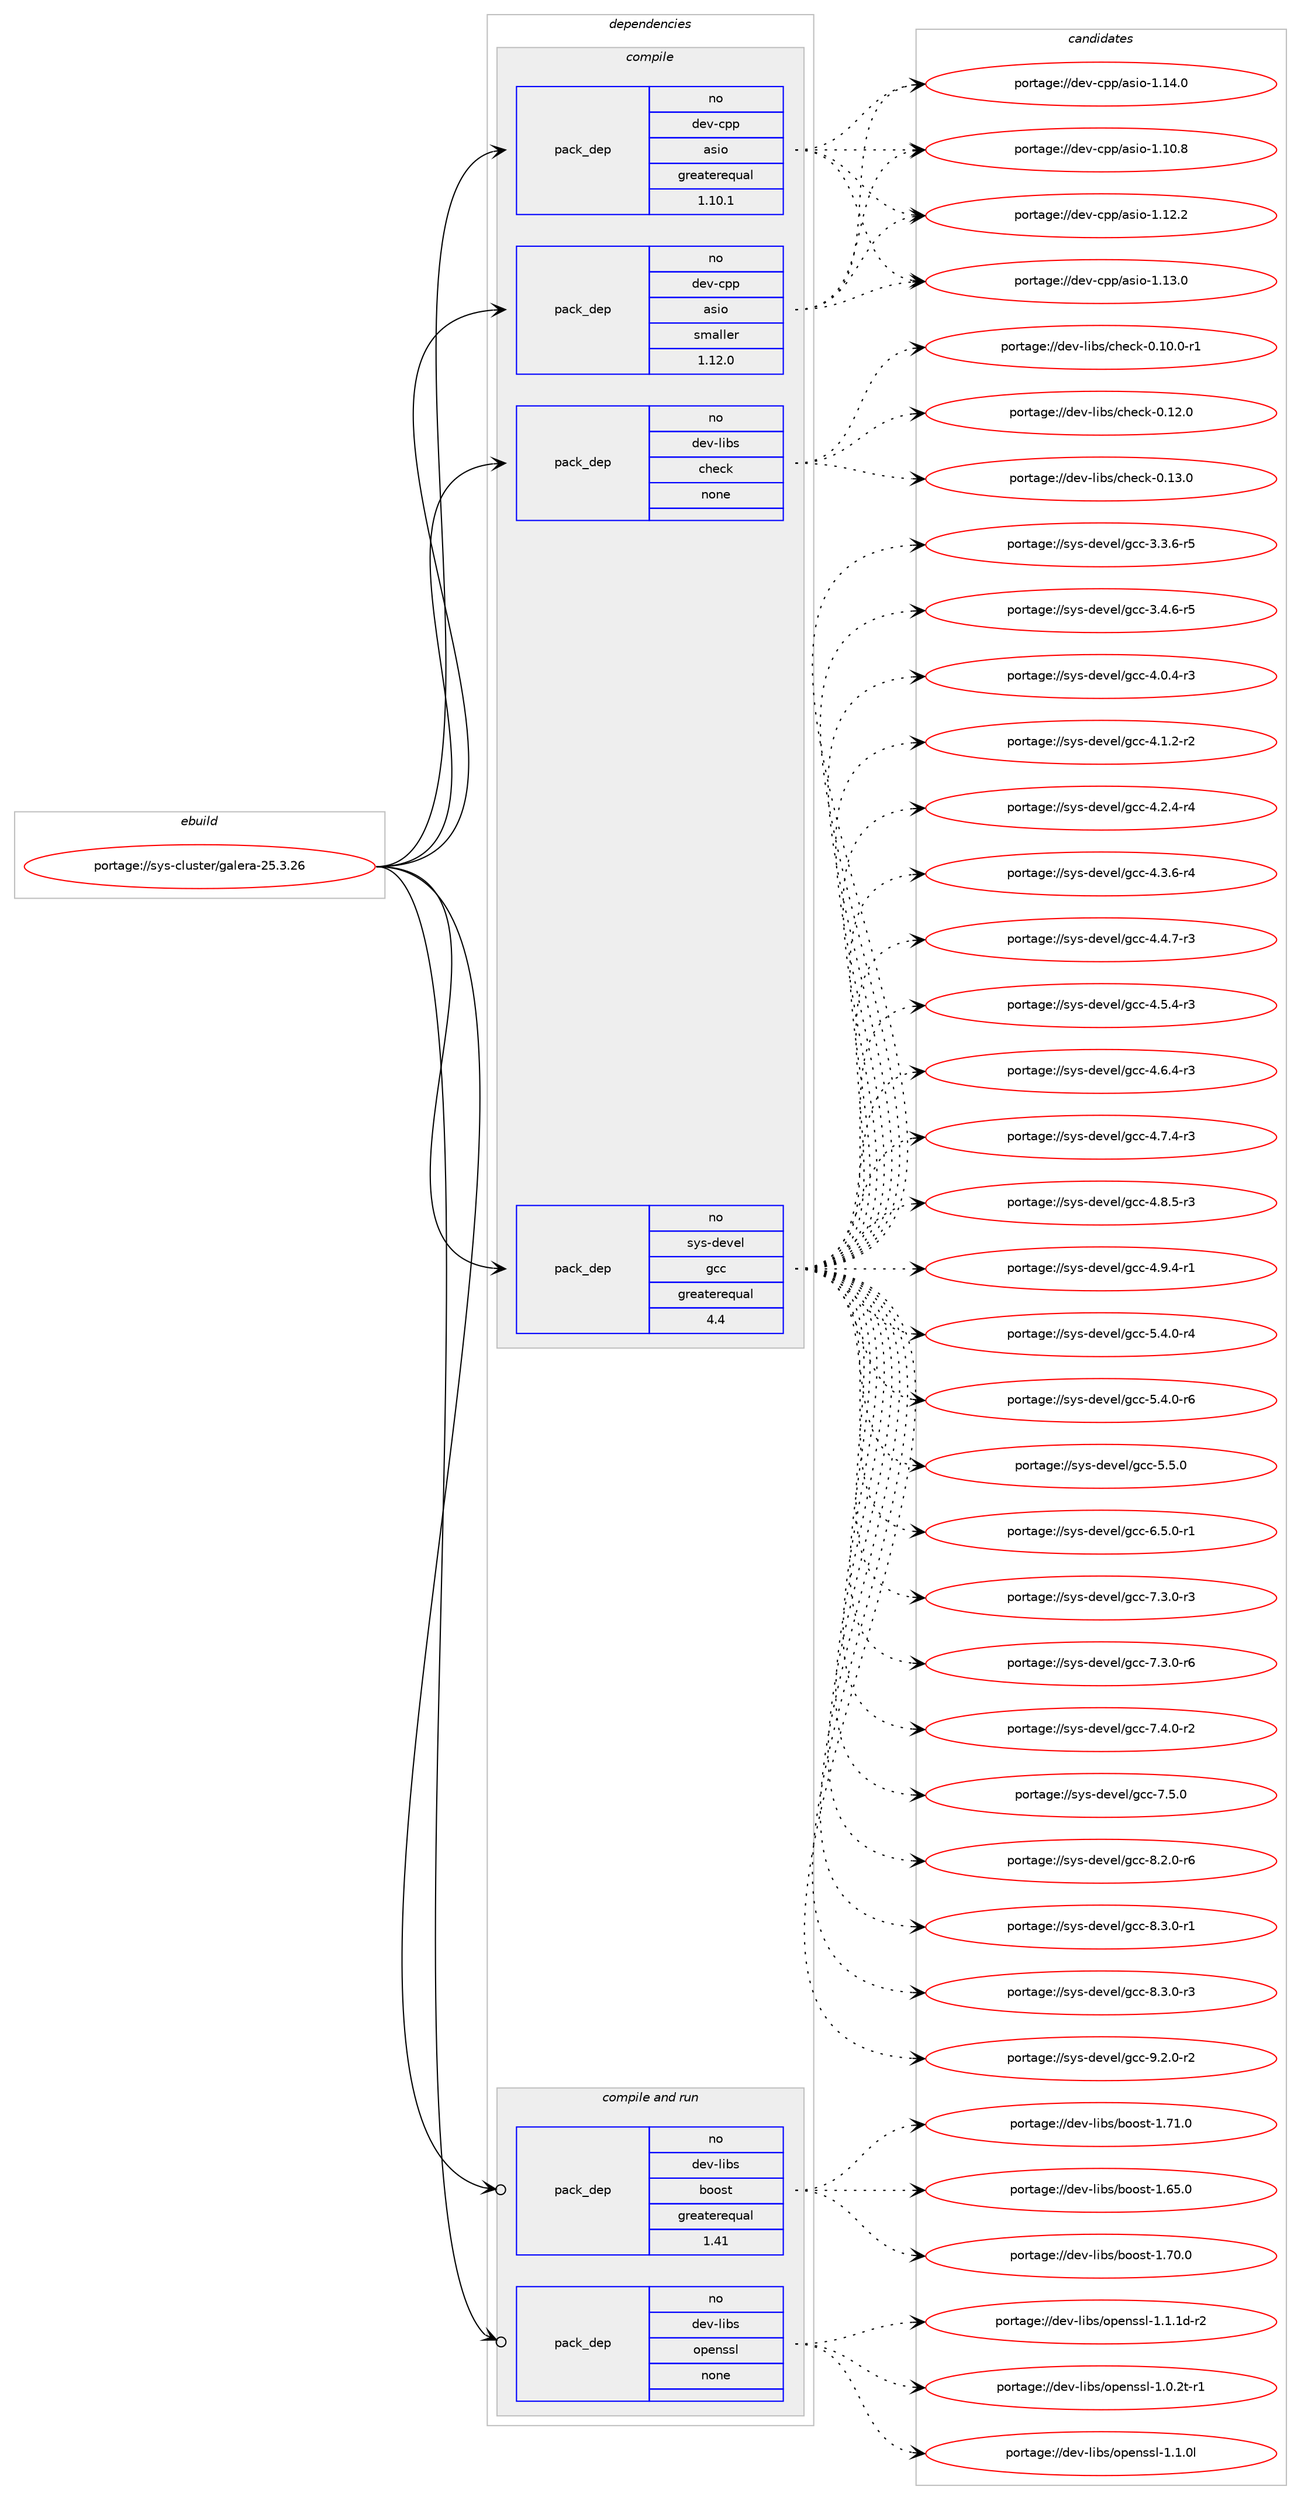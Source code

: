 digraph prolog {

# *************
# Graph options
# *************

newrank=true;
concentrate=true;
compound=true;
graph [rankdir=LR,fontname=Helvetica,fontsize=10,ranksep=1.5];#, ranksep=2.5, nodesep=0.2];
edge  [arrowhead=vee];
node  [fontname=Helvetica,fontsize=10];

# **********
# The ebuild
# **********

subgraph cluster_leftcol {
color=gray;
rank=same;
label=<<i>ebuild</i>>;
id [label="portage://sys-cluster/galera-25.3.26", color=red, width=4, href="../sys-cluster/galera-25.3.26.svg"];
}

# ****************
# The dependencies
# ****************

subgraph cluster_midcol {
color=gray;
label=<<i>dependencies</i>>;
subgraph cluster_compile {
fillcolor="#eeeeee";
style=filled;
label=<<i>compile</i>>;
subgraph pack308642 {
dependency416937 [label=<<TABLE BORDER="0" CELLBORDER="1" CELLSPACING="0" CELLPADDING="4" WIDTH="220"><TR><TD ROWSPAN="6" CELLPADDING="30">pack_dep</TD></TR><TR><TD WIDTH="110">no</TD></TR><TR><TD>dev-cpp</TD></TR><TR><TD>asio</TD></TR><TR><TD>greaterequal</TD></TR><TR><TD>1.10.1</TD></TR></TABLE>>, shape=none, color=blue];
}
id:e -> dependency416937:w [weight=20,style="solid",arrowhead="vee"];
subgraph pack308643 {
dependency416938 [label=<<TABLE BORDER="0" CELLBORDER="1" CELLSPACING="0" CELLPADDING="4" WIDTH="220"><TR><TD ROWSPAN="6" CELLPADDING="30">pack_dep</TD></TR><TR><TD WIDTH="110">no</TD></TR><TR><TD>dev-cpp</TD></TR><TR><TD>asio</TD></TR><TR><TD>smaller</TD></TR><TR><TD>1.12.0</TD></TR></TABLE>>, shape=none, color=blue];
}
id:e -> dependency416938:w [weight=20,style="solid",arrowhead="vee"];
subgraph pack308644 {
dependency416939 [label=<<TABLE BORDER="0" CELLBORDER="1" CELLSPACING="0" CELLPADDING="4" WIDTH="220"><TR><TD ROWSPAN="6" CELLPADDING="30">pack_dep</TD></TR><TR><TD WIDTH="110">no</TD></TR><TR><TD>dev-libs</TD></TR><TR><TD>check</TD></TR><TR><TD>none</TD></TR><TR><TD></TD></TR></TABLE>>, shape=none, color=blue];
}
id:e -> dependency416939:w [weight=20,style="solid",arrowhead="vee"];
subgraph pack308645 {
dependency416940 [label=<<TABLE BORDER="0" CELLBORDER="1" CELLSPACING="0" CELLPADDING="4" WIDTH="220"><TR><TD ROWSPAN="6" CELLPADDING="30">pack_dep</TD></TR><TR><TD WIDTH="110">no</TD></TR><TR><TD>sys-devel</TD></TR><TR><TD>gcc</TD></TR><TR><TD>greaterequal</TD></TR><TR><TD>4.4</TD></TR></TABLE>>, shape=none, color=blue];
}
id:e -> dependency416940:w [weight=20,style="solid",arrowhead="vee"];
}
subgraph cluster_compileandrun {
fillcolor="#eeeeee";
style=filled;
label=<<i>compile and run</i>>;
subgraph pack308646 {
dependency416941 [label=<<TABLE BORDER="0" CELLBORDER="1" CELLSPACING="0" CELLPADDING="4" WIDTH="220"><TR><TD ROWSPAN="6" CELLPADDING="30">pack_dep</TD></TR><TR><TD WIDTH="110">no</TD></TR><TR><TD>dev-libs</TD></TR><TR><TD>boost</TD></TR><TR><TD>greaterequal</TD></TR><TR><TD>1.41</TD></TR></TABLE>>, shape=none, color=blue];
}
id:e -> dependency416941:w [weight=20,style="solid",arrowhead="odotvee"];
subgraph pack308647 {
dependency416942 [label=<<TABLE BORDER="0" CELLBORDER="1" CELLSPACING="0" CELLPADDING="4" WIDTH="220"><TR><TD ROWSPAN="6" CELLPADDING="30">pack_dep</TD></TR><TR><TD WIDTH="110">no</TD></TR><TR><TD>dev-libs</TD></TR><TR><TD>openssl</TD></TR><TR><TD>none</TD></TR><TR><TD></TD></TR></TABLE>>, shape=none, color=blue];
}
id:e -> dependency416942:w [weight=20,style="solid",arrowhead="odotvee"];
}
subgraph cluster_run {
fillcolor="#eeeeee";
style=filled;
label=<<i>run</i>>;
}
}

# **************
# The candidates
# **************

subgraph cluster_choices {
rank=same;
color=gray;
label=<<i>candidates</i>>;

subgraph choice308642 {
color=black;
nodesep=1;
choiceportage1001011184599112112479711510511145494649484656 [label="portage://dev-cpp/asio-1.10.8", color=red, width=4,href="../dev-cpp/asio-1.10.8.svg"];
choiceportage1001011184599112112479711510511145494649504650 [label="portage://dev-cpp/asio-1.12.2", color=red, width=4,href="../dev-cpp/asio-1.12.2.svg"];
choiceportage1001011184599112112479711510511145494649514648 [label="portage://dev-cpp/asio-1.13.0", color=red, width=4,href="../dev-cpp/asio-1.13.0.svg"];
choiceportage1001011184599112112479711510511145494649524648 [label="portage://dev-cpp/asio-1.14.0", color=red, width=4,href="../dev-cpp/asio-1.14.0.svg"];
dependency416937:e -> choiceportage1001011184599112112479711510511145494649484656:w [style=dotted,weight="100"];
dependency416937:e -> choiceportage1001011184599112112479711510511145494649504650:w [style=dotted,weight="100"];
dependency416937:e -> choiceportage1001011184599112112479711510511145494649514648:w [style=dotted,weight="100"];
dependency416937:e -> choiceportage1001011184599112112479711510511145494649524648:w [style=dotted,weight="100"];
}
subgraph choice308643 {
color=black;
nodesep=1;
choiceportage1001011184599112112479711510511145494649484656 [label="portage://dev-cpp/asio-1.10.8", color=red, width=4,href="../dev-cpp/asio-1.10.8.svg"];
choiceportage1001011184599112112479711510511145494649504650 [label="portage://dev-cpp/asio-1.12.2", color=red, width=4,href="../dev-cpp/asio-1.12.2.svg"];
choiceportage1001011184599112112479711510511145494649514648 [label="portage://dev-cpp/asio-1.13.0", color=red, width=4,href="../dev-cpp/asio-1.13.0.svg"];
choiceportage1001011184599112112479711510511145494649524648 [label="portage://dev-cpp/asio-1.14.0", color=red, width=4,href="../dev-cpp/asio-1.14.0.svg"];
dependency416938:e -> choiceportage1001011184599112112479711510511145494649484656:w [style=dotted,weight="100"];
dependency416938:e -> choiceportage1001011184599112112479711510511145494649504650:w [style=dotted,weight="100"];
dependency416938:e -> choiceportage1001011184599112112479711510511145494649514648:w [style=dotted,weight="100"];
dependency416938:e -> choiceportage1001011184599112112479711510511145494649524648:w [style=dotted,weight="100"];
}
subgraph choice308644 {
color=black;
nodesep=1;
choiceportage1001011184510810598115479910410199107454846494846484511449 [label="portage://dev-libs/check-0.10.0-r1", color=red, width=4,href="../dev-libs/check-0.10.0-r1.svg"];
choiceportage100101118451081059811547991041019910745484649504648 [label="portage://dev-libs/check-0.12.0", color=red, width=4,href="../dev-libs/check-0.12.0.svg"];
choiceportage100101118451081059811547991041019910745484649514648 [label="portage://dev-libs/check-0.13.0", color=red, width=4,href="../dev-libs/check-0.13.0.svg"];
dependency416939:e -> choiceportage1001011184510810598115479910410199107454846494846484511449:w [style=dotted,weight="100"];
dependency416939:e -> choiceportage100101118451081059811547991041019910745484649504648:w [style=dotted,weight="100"];
dependency416939:e -> choiceportage100101118451081059811547991041019910745484649514648:w [style=dotted,weight="100"];
}
subgraph choice308645 {
color=black;
nodesep=1;
choiceportage115121115451001011181011084710399994551465146544511453 [label="portage://sys-devel/gcc-3.3.6-r5", color=red, width=4,href="../sys-devel/gcc-3.3.6-r5.svg"];
choiceportage115121115451001011181011084710399994551465246544511453 [label="portage://sys-devel/gcc-3.4.6-r5", color=red, width=4,href="../sys-devel/gcc-3.4.6-r5.svg"];
choiceportage115121115451001011181011084710399994552464846524511451 [label="portage://sys-devel/gcc-4.0.4-r3", color=red, width=4,href="../sys-devel/gcc-4.0.4-r3.svg"];
choiceportage115121115451001011181011084710399994552464946504511450 [label="portage://sys-devel/gcc-4.1.2-r2", color=red, width=4,href="../sys-devel/gcc-4.1.2-r2.svg"];
choiceportage115121115451001011181011084710399994552465046524511452 [label="portage://sys-devel/gcc-4.2.4-r4", color=red, width=4,href="../sys-devel/gcc-4.2.4-r4.svg"];
choiceportage115121115451001011181011084710399994552465146544511452 [label="portage://sys-devel/gcc-4.3.6-r4", color=red, width=4,href="../sys-devel/gcc-4.3.6-r4.svg"];
choiceportage115121115451001011181011084710399994552465246554511451 [label="portage://sys-devel/gcc-4.4.7-r3", color=red, width=4,href="../sys-devel/gcc-4.4.7-r3.svg"];
choiceportage115121115451001011181011084710399994552465346524511451 [label="portage://sys-devel/gcc-4.5.4-r3", color=red, width=4,href="../sys-devel/gcc-4.5.4-r3.svg"];
choiceportage115121115451001011181011084710399994552465446524511451 [label="portage://sys-devel/gcc-4.6.4-r3", color=red, width=4,href="../sys-devel/gcc-4.6.4-r3.svg"];
choiceportage115121115451001011181011084710399994552465546524511451 [label="portage://sys-devel/gcc-4.7.4-r3", color=red, width=4,href="../sys-devel/gcc-4.7.4-r3.svg"];
choiceportage115121115451001011181011084710399994552465646534511451 [label="portage://sys-devel/gcc-4.8.5-r3", color=red, width=4,href="../sys-devel/gcc-4.8.5-r3.svg"];
choiceportage115121115451001011181011084710399994552465746524511449 [label="portage://sys-devel/gcc-4.9.4-r1", color=red, width=4,href="../sys-devel/gcc-4.9.4-r1.svg"];
choiceportage115121115451001011181011084710399994553465246484511452 [label="portage://sys-devel/gcc-5.4.0-r4", color=red, width=4,href="../sys-devel/gcc-5.4.0-r4.svg"];
choiceportage115121115451001011181011084710399994553465246484511454 [label="portage://sys-devel/gcc-5.4.0-r6", color=red, width=4,href="../sys-devel/gcc-5.4.0-r6.svg"];
choiceportage11512111545100101118101108471039999455346534648 [label="portage://sys-devel/gcc-5.5.0", color=red, width=4,href="../sys-devel/gcc-5.5.0.svg"];
choiceportage115121115451001011181011084710399994554465346484511449 [label="portage://sys-devel/gcc-6.5.0-r1", color=red, width=4,href="../sys-devel/gcc-6.5.0-r1.svg"];
choiceportage115121115451001011181011084710399994555465146484511451 [label="portage://sys-devel/gcc-7.3.0-r3", color=red, width=4,href="../sys-devel/gcc-7.3.0-r3.svg"];
choiceportage115121115451001011181011084710399994555465146484511454 [label="portage://sys-devel/gcc-7.3.0-r6", color=red, width=4,href="../sys-devel/gcc-7.3.0-r6.svg"];
choiceportage115121115451001011181011084710399994555465246484511450 [label="portage://sys-devel/gcc-7.4.0-r2", color=red, width=4,href="../sys-devel/gcc-7.4.0-r2.svg"];
choiceportage11512111545100101118101108471039999455546534648 [label="portage://sys-devel/gcc-7.5.0", color=red, width=4,href="../sys-devel/gcc-7.5.0.svg"];
choiceportage115121115451001011181011084710399994556465046484511454 [label="portage://sys-devel/gcc-8.2.0-r6", color=red, width=4,href="../sys-devel/gcc-8.2.0-r6.svg"];
choiceportage115121115451001011181011084710399994556465146484511449 [label="portage://sys-devel/gcc-8.3.0-r1", color=red, width=4,href="../sys-devel/gcc-8.3.0-r1.svg"];
choiceportage115121115451001011181011084710399994556465146484511451 [label="portage://sys-devel/gcc-8.3.0-r3", color=red, width=4,href="../sys-devel/gcc-8.3.0-r3.svg"];
choiceportage115121115451001011181011084710399994557465046484511450 [label="portage://sys-devel/gcc-9.2.0-r2", color=red, width=4,href="../sys-devel/gcc-9.2.0-r2.svg"];
dependency416940:e -> choiceportage115121115451001011181011084710399994551465146544511453:w [style=dotted,weight="100"];
dependency416940:e -> choiceportage115121115451001011181011084710399994551465246544511453:w [style=dotted,weight="100"];
dependency416940:e -> choiceportage115121115451001011181011084710399994552464846524511451:w [style=dotted,weight="100"];
dependency416940:e -> choiceportage115121115451001011181011084710399994552464946504511450:w [style=dotted,weight="100"];
dependency416940:e -> choiceportage115121115451001011181011084710399994552465046524511452:w [style=dotted,weight="100"];
dependency416940:e -> choiceportage115121115451001011181011084710399994552465146544511452:w [style=dotted,weight="100"];
dependency416940:e -> choiceportage115121115451001011181011084710399994552465246554511451:w [style=dotted,weight="100"];
dependency416940:e -> choiceportage115121115451001011181011084710399994552465346524511451:w [style=dotted,weight="100"];
dependency416940:e -> choiceportage115121115451001011181011084710399994552465446524511451:w [style=dotted,weight="100"];
dependency416940:e -> choiceportage115121115451001011181011084710399994552465546524511451:w [style=dotted,weight="100"];
dependency416940:e -> choiceportage115121115451001011181011084710399994552465646534511451:w [style=dotted,weight="100"];
dependency416940:e -> choiceportage115121115451001011181011084710399994552465746524511449:w [style=dotted,weight="100"];
dependency416940:e -> choiceportage115121115451001011181011084710399994553465246484511452:w [style=dotted,weight="100"];
dependency416940:e -> choiceportage115121115451001011181011084710399994553465246484511454:w [style=dotted,weight="100"];
dependency416940:e -> choiceportage11512111545100101118101108471039999455346534648:w [style=dotted,weight="100"];
dependency416940:e -> choiceportage115121115451001011181011084710399994554465346484511449:w [style=dotted,weight="100"];
dependency416940:e -> choiceportage115121115451001011181011084710399994555465146484511451:w [style=dotted,weight="100"];
dependency416940:e -> choiceportage115121115451001011181011084710399994555465146484511454:w [style=dotted,weight="100"];
dependency416940:e -> choiceportage115121115451001011181011084710399994555465246484511450:w [style=dotted,weight="100"];
dependency416940:e -> choiceportage11512111545100101118101108471039999455546534648:w [style=dotted,weight="100"];
dependency416940:e -> choiceportage115121115451001011181011084710399994556465046484511454:w [style=dotted,weight="100"];
dependency416940:e -> choiceportage115121115451001011181011084710399994556465146484511449:w [style=dotted,weight="100"];
dependency416940:e -> choiceportage115121115451001011181011084710399994556465146484511451:w [style=dotted,weight="100"];
dependency416940:e -> choiceportage115121115451001011181011084710399994557465046484511450:w [style=dotted,weight="100"];
}
subgraph choice308646 {
color=black;
nodesep=1;
choiceportage1001011184510810598115479811111111511645494654534648 [label="portage://dev-libs/boost-1.65.0", color=red, width=4,href="../dev-libs/boost-1.65.0.svg"];
choiceportage1001011184510810598115479811111111511645494655484648 [label="portage://dev-libs/boost-1.70.0", color=red, width=4,href="../dev-libs/boost-1.70.0.svg"];
choiceportage1001011184510810598115479811111111511645494655494648 [label="portage://dev-libs/boost-1.71.0", color=red, width=4,href="../dev-libs/boost-1.71.0.svg"];
dependency416941:e -> choiceportage1001011184510810598115479811111111511645494654534648:w [style=dotted,weight="100"];
dependency416941:e -> choiceportage1001011184510810598115479811111111511645494655484648:w [style=dotted,weight="100"];
dependency416941:e -> choiceportage1001011184510810598115479811111111511645494655494648:w [style=dotted,weight="100"];
}
subgraph choice308647 {
color=black;
nodesep=1;
choiceportage1001011184510810598115471111121011101151151084549464846501164511449 [label="portage://dev-libs/openssl-1.0.2t-r1", color=red, width=4,href="../dev-libs/openssl-1.0.2t-r1.svg"];
choiceportage100101118451081059811547111112101110115115108454946494648108 [label="portage://dev-libs/openssl-1.1.0l", color=red, width=4,href="../dev-libs/openssl-1.1.0l.svg"];
choiceportage1001011184510810598115471111121011101151151084549464946491004511450 [label="portage://dev-libs/openssl-1.1.1d-r2", color=red, width=4,href="../dev-libs/openssl-1.1.1d-r2.svg"];
dependency416942:e -> choiceportage1001011184510810598115471111121011101151151084549464846501164511449:w [style=dotted,weight="100"];
dependency416942:e -> choiceportage100101118451081059811547111112101110115115108454946494648108:w [style=dotted,weight="100"];
dependency416942:e -> choiceportage1001011184510810598115471111121011101151151084549464946491004511450:w [style=dotted,weight="100"];
}
}

}

